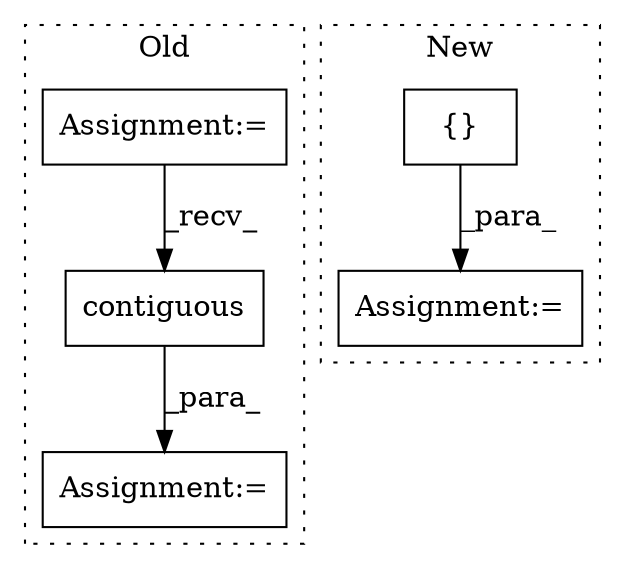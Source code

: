 digraph G {
subgraph cluster0 {
1 [label="contiguous" a="32" s="1045" l="12" shape="box"];
3 [label="Assignment:=" a="7" s="997" l="1" shape="box"];
5 [label="Assignment:=" a="7" s="965" l="1" shape="box"];
label = "Old";
style="dotted";
}
subgraph cluster1 {
2 [label="{}" a="4" s="1226,1235" l="1,1" shape="box"];
4 [label="Assignment:=" a="7" s="1189" l="1" shape="box"];
label = "New";
style="dotted";
}
1 -> 3 [label="_para_"];
2 -> 4 [label="_para_"];
5 -> 1 [label="_recv_"];
}